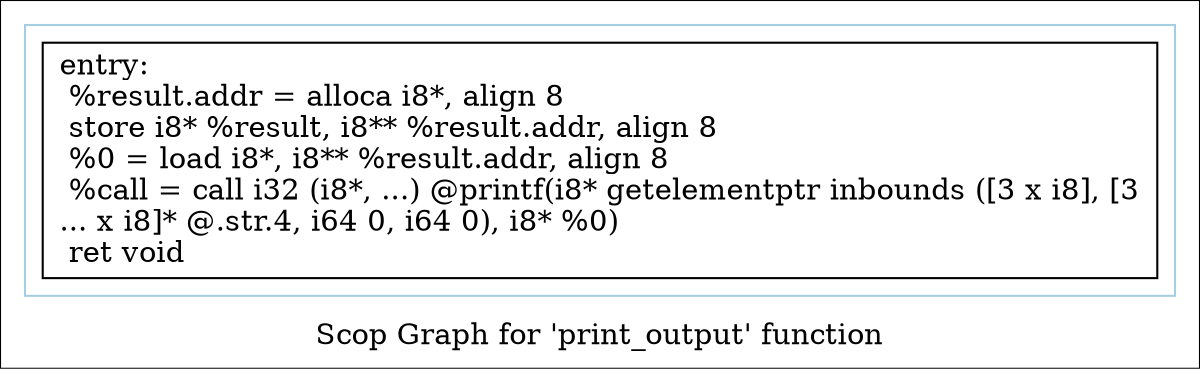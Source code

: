digraph "Scop Graph for 'print_output' function" {
	label="Scop Graph for 'print_output' function";

	Node0x1afc1f0 [shape=record,label="{entry:\l  %result.addr = alloca i8*, align 8\l  store i8* %result, i8** %result.addr, align 8\l  %0 = load i8*, i8** %result.addr, align 8\l  %call = call i32 (i8*, ...) @printf(i8* getelementptr inbounds ([3 x i8], [3\l... x i8]* @.str.4, i64 0, i64 0), i8* %0)\l  ret void\l}"];
	colorscheme = "paired12"
        subgraph cluster_0x1af9770 {
          label = "";
          style = solid;
          color = 1
          Node0x1afc1f0;
        }
}
